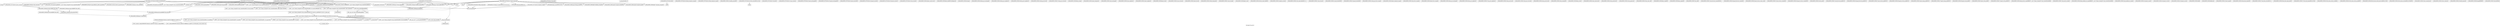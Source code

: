 digraph "Call graph: fix_move.ll" {
	label="Call graph: fix_move.ll";

	Node0x56491352c160 [shape=record,label="{_ZN9LAMMPS_NS7FixMoveC2EPNS_6LAMMPSEiPPc}"];
	Node0x56491352c160 -> Node0x5649136add30;
	Node0x56491352c160 -> Node0x5649136978f0;
	Node0x56491352c160 -> Node0x56491364bae0;
	Node0x56491352c160 -> Node0x5649135239e0;
	Node0x56491352c160 -> Node0x564913523850;
	Node0x56491352c160 -> Node0x564913523330;
	Node0x56491352c160 -> Node0x5649135dfe90;
	Node0x56491352c160 -> Node0x5649135caf50;
	Node0x56491352c160 -> Node0x56491351ec40;
	Node0x56491352c160 -> Node0x56491351e4c0;
	Node0x56491352c160 -> Node0x5649135e30b0;
	Node0x56491352c160 -> Node0x564913520f70;
	Node0x56491352c160 -> Node0x564913521a20;
	Node0x56491352c160 -> Node0x56491351e770;
	Node0x56491352c160 -> Node0x56491351f6c0;
	Node0x56491352c160 -> Node0x564913524b10;
	Node0x56491352c160 -> Node0x564913521ee0;
	Node0x56491352c160 -> Node0x56491351e440;
	Node0x5649135454c0 [shape=record,label="{_ZN9LAMMPS_NS7FixMove7setmaskEv}"];
	Node0x5649135465f0 [shape=record,label="{_ZN9LAMMPS_NS7FixMove4initEv}"];
	Node0x5649135465f0 -> Node0x564913547470;
	Node0x5649135465f0 -> Node0x5649136978f0;
	Node0x5649135465f0 -> Node0x56491364bae0;
	Node0x5649135465f0 -> Node0x5649135caf50;
	Node0x5649135465f0 -> Node0x5649135dfe90;
	Node0x5649135465f0 -> Node0x564913523330;
	Node0x5649135465f0 -> Node0x56491351ec40;
	Node0x5649135465f0 -> Node0x564913521ee0;
	Node0x5649135465f0 -> Node0x56491354b6d0;
	Node0x5649135465f0 -> Node0x564913524b90;
	Node0x5649135465f0 -> Node0x5649137a1600;
	Node0x5649135465f0 -> Node0x56491354a1b0;
	Node0x5649136add30 [shape=record,label="{_ZN9LAMMPS_NS3FixC2EPNS_6LAMMPSEiPPc}"];
	Node0x564913523330 [shape=record,label="{_ZN9LAMMPS_NS5Error3allERKNSt7__cxx1112basic_stringIcSt11char_traitsIcESaIcEEEiS8_}"];
	Node0x5649136978f0 [shape=record,label="{_ZNSaIcEC1Ev}"];
	Node0x56491364bae0 [shape=record,label="{_ZNSt7__cxx1112basic_stringIcSt11char_traitsIcESaIcEEC2IS3_EEPKcRKS3_}"];
	Node0x56491364bae0 -> Node0x564913524860;
	Node0x56491364bae0 -> Node0x56491378dcb0;
	Node0x56491364bae0 -> Node0x56491363fa10;
	Node0x56491364bae0 -> Node0x5649135cdbc0;
	Node0x56491364bae0 -> Node0x5649135a3d90;
	Node0x56491378db60 [shape=record,label="{__gxx_personality_v0}"];
	Node0x5649135dfe90 [shape=record,label="{_ZNSt7__cxx1112basic_stringIcSt11char_traitsIcESaIcEED1Ev}"];
	Node0x5649135caf50 [shape=record,label="{_ZNSaIcED1Ev}"];
	Node0x5649135e30b0 [shape=record,label="{strcmp}"];
	Node0x56491351e440 [shape=record,label="{_ZN9LAMMPS_NS5utils7numericEPKciS2_bPNS_6LAMMPSE}"];
	Node0x564913521ee0 [shape=record,label="{_ZN9LAMMPS_NS5utils8strmatchERKNSt7__cxx1112basic_stringIcSt11char_traitsIcESaIcEEES8_}"];
	Node0x564913524b10 [shape=record,label="{_ZN9LAMMPS_NS5utils6strdupERKNSt7__cxx1112basic_stringIcSt11char_traitsIcESaIcEEE}"];
	Node0x56491351e770 [shape=record,label="{sqrt}"];
	Node0x56491351f6c0 [shape=record,label="{llvm.fmuladd.f64}"];
	Node0x564913521a20 [shape=record,label="{_ZN9LAMMPS_NS7FixMove11grow_arraysEi}"];
	Node0x564913521a20 -> Node0x564913622650;
	Node0x564913521a20 -> Node0x564913592b30;
	Node0x564913520f70 [shape=record,label="{_ZN9LAMMPS_NS4Atom12add_callbackEi}"];
	Node0x56491351e4c0 [shape=record,label="{_ZN9LAMMPS_NS4Atom11style_matchEPKc}"];
	Node0x56491351ec40 [shape=record,label="{__dynamic_cast}"];
	Node0x564913523850 [shape=record,label="{_ZN9LAMMPS_NS6Domain5unmapEPKdiPd}"];
	Node0x5649135239e0 [shape=record,label="{_ZN9LAMMPS_NS3FixD2Ev}"];
	Node0x564913786560 [shape=record,label="{_ZN9LAMMPS_NS7FixMoveD2Ev}"];
	Node0x564913786560 -> Node0x5649136f9cb0;
	Node0x564913786560 -> Node0x56491358de40;
	Node0x564913786560 -> Node0x564913524b90;
	Node0x564913786560 -> Node0x564913520ee0;
	Node0x564913786560 -> Node0x5649135239e0;
	Node0x564913786560 -> Node0x5649135233b0;
	Node0x5649136f9cb0 [shape=record,label="{_ZN9LAMMPS_NS4Atom15delete_callbackEPKci}"];
	Node0x56491358de40 [shape=record,label="{__clang_call_terminate}"];
	Node0x56491358de40 -> Node0x5649135827c0;
	Node0x56491358de40 -> Node0x5649135489b0;
	Node0x5649135827c0 [shape=record,label="{__cxa_begin_catch}"];
	Node0x5649135489b0 [shape=record,label="{_ZSt9terminatev}"];
	Node0x564913524b90 [shape=record,label="{_ZN9LAMMPS_NS6Memory7destroyIdEEvRPPT_}"];
	Node0x564913524b90 -> Node0x56491357cc80;
	Node0x564913520ee0 [shape=record,label="{_ZN9LAMMPS_NS6Memory7destroyIdEEvRPT_}"];
	Node0x564913520ee0 -> Node0x56491357cc80;
	Node0x5649135233b0 [shape=record,label="{_ZdaPv}"];
	Node0x5649135367d0 [shape=record,label="{_ZN9LAMMPS_NS7FixMoveD0Ev}"];
	Node0x5649135367d0 -> Node0x564913540d90;
	Node0x564913540d90 [shape=record,label="{_ZdlPv}"];
	Node0x564913547470 [shape=record,label="{_ZN9LAMMPS_NS8Variable4findEPKc}"];
	Node0x5649137a1600 [shape=record,label="{_ZN9LAMMPS_NS8Variable10equalstyleEi}"];
	Node0x56491354a1b0 [shape=record,label="{_ZN9LAMMPS_NS8Variable9atomstyleEi}"];
	Node0x56491354b6d0 [shape=record,label="{_ZN9LAMMPS_NS6Memory6createIdEEPPT_RS4_iiPKc}"];
	Node0x56491354b6d0 -> Node0x56491354d210;
	Node0x56491354e180 [shape=record,label="{_ZN9LAMMPS_NS7FixMove17initial_integrateEi}"];
	Node0x56491354e180 -> Node0x56491351f6c0;
	Node0x56491354e180 -> Node0x56491354fc60;
	Node0x56491354e180 -> Node0x56491355ae80;
	Node0x56491354e180 -> Node0x564913559320;
	Node0x56491354e180 -> Node0x564913558560;
	Node0x56491354e180 -> Node0x564913557d40;
	Node0x56491354e180 -> Node0x56491354b6d0;
	Node0x56491354e180 -> Node0x564913524b90;
	Node0x56491354e180 -> Node0x564913556a10;
	Node0x56491354e180 -> Node0x564913555710;
	Node0x56491354e180 -> Node0x564913554ee0;
	Node0x56491354e180 -> Node0x564913553250;
	Node0x56491354e180 -> Node0x564913551110;
	Node0x56491354e180 -> Node0x5649135521b0;
	Node0x56491354fc60 [shape=record,label="{_ZN9LAMMPS_NS6Domain10remap_nearEPdS1_}"];
	Node0x564913551110 [shape=record,label="{sin}"];
	Node0x5649135521b0 [shape=record,label="{cos}"];
	Node0x564913553250 [shape=record,label="{_ZN9MathExtra9q_to_exyzEPdS0_S0_S0_}"];
	Node0x564913554ee0 [shape=record,label="{_ZN9MathExtra15omega_to_angmomEPdS0_S0_S0_S0_S0_}"];
	Node0x564913555710 [shape=record,label="{fmod}"];
	Node0x564913556a10 [shape=record,label="{_ZN9MathExtra8quatquatEPdS0_S0_}"];
	Node0x564913556a10 -> Node0x56491351f6c0;
	Node0x564913557d40 [shape=record,label="{_ZN9LAMMPS_NS6Modify17clearstep_computeEv}"];
	Node0x564913558560 [shape=record,label="{_ZN9LAMMPS_NS8Variable13compute_equalEi}"];
	Node0x564913559320 [shape=record,label="{_ZN9LAMMPS_NS8Variable12compute_atomEiiPdii}"];
	Node0x56491355ae80 [shape=record,label="{_ZN9LAMMPS_NS6Modify15addstep_computeEl}"];
	Node0x56491355fb70 [shape=record,label="{_ZN9LAMMPS_NS7FixMove15final_integrateEv}"];
	Node0x56491355fb70 -> Node0x56491351f6c0;
	Node0x564913560dc0 [shape=record,label="{_ZN9LAMMPS_NS7FixMove23initial_integrate_respaEiii}"];
	Node0x564913561e70 [shape=record,label="{_ZN9LAMMPS_NS7FixMove21final_integrate_respaEii}"];
	Node0x5649135e2820 [shape=record,label="{_ZN9LAMMPS_NS3Fix12modify_paramEiPPc}"];
	Node0x564913563930 [shape=record,label="{_ZN9LAMMPS_NS7FixMove12memory_usageEv}"];
	Node0x564913563930 -> Node0x56491351f6c0;
	Node0x564913565760 [shape=record,label="{_ZN9LAMMPS_NS7FixMove13write_restartEP8_IO_FILE}"];
	Node0x564913565760 -> Node0x564913566400;
	Node0x564913566400 [shape=record,label="{fwrite}"];
	Node0x5649135671a0 [shape=record,label="{_ZN9LAMMPS_NS7FixMove7restartEPc}"];
	Node0x564913622650 [shape=record,label="{_ZN9LAMMPS_NS6Memory4growIdEEPPT_RS4_iiPKc}"];
	Node0x564913622650 -> Node0x56491354b6d0;
	Node0x564913622650 -> Node0x5649135687b0;
	Node0x564913592b30 [shape=record,label="{_ZN9LAMMPS_NS6Memory4growIdEEPT_RS3_iPKc}"];
	Node0x564913592b30 -> Node0x564913569690;
	Node0x564913592b30 -> Node0x5649135687b0;
	Node0x56491356a570 [shape=record,label="{_ZN9LAMMPS_NS7FixMove11copy_arraysEiii}"];
	Node0x56491356b730 [shape=record,label="{_ZN9LAMMPS_NS7FixMove10set_arraysEi}"];
	Node0x56491356b730 -> Node0x564913523850;
	Node0x56491356b730 -> Node0x5649136978f0;
	Node0x56491356b730 -> Node0x56491364bae0;
	Node0x56491356b730 -> Node0x56491351f6c0;
	Node0x56491356b730 -> Node0x5649135521b0;
	Node0x56491356b730 -> Node0x564913523330;
	Node0x56491356b730 -> Node0x5649135dfe90;
	Node0x56491356b730 -> Node0x5649135caf50;
	Node0x56491356b730 -> Node0x564913551110;
	Node0x5649137a7360 [shape=record,label="{_ZN9LAMMPS_NS7FixMove13pack_exchangeEiPd}"];
	Node0x5649137a73e0 [shape=record,label="{_ZN9LAMMPS_NS7FixMove15unpack_exchangeEiPd}"];
	Node0x5649137a7460 [shape=record,label="{_ZN9LAMMPS_NS7FixMove12pack_restartEiPd}"];
	Node0x5649137a74e0 [shape=record,label="{_ZN9LAMMPS_NS7FixMove14unpack_restartEii}"];
	Node0x5649137a7560 [shape=record,label="{_ZN9LAMMPS_NS7FixMove15maxsize_restartEv}"];
	Node0x5649137a75e0 [shape=record,label="{_ZN9LAMMPS_NS7FixMove12size_restartEi}"];
	Node0x56491356c220 [shape=record,label="{_ZN9LAMMPS_NS7FixMove8reset_dtEv}"];
	Node0x56491356c220 -> Node0x5649136978f0;
	Node0x56491356c220 -> Node0x56491364bae0;
	Node0x56491356c220 -> Node0x5649135caf50;
	Node0x56491356c220 -> Node0x5649135dfe90;
	Node0x56491356c220 -> Node0x564913523330;
	Node0x56491356d750 [shape=record,label="{_ZN9LAMMPS_NS3Fix16post_constructorEv}"];
	Node0x56491356dfe0 [shape=record,label="{_ZN9LAMMPS_NS3Fix9init_listEiPNS_9NeighListE}"];
	Node0x56491356f420 [shape=record,label="{_ZN9LAMMPS_NS3Fix5setupEi}"];
	Node0x564913570130 [shape=record,label="{_ZN9LAMMPS_NS3Fix18setup_pre_exchangeEv}"];
	Node0x5649135711e0 [shape=record,label="{_ZN9LAMMPS_NS3Fix18setup_pre_neighborEv}"];
	Node0x564913572480 [shape=record,label="{_ZN9LAMMPS_NS3Fix19setup_post_neighborEv}"];
	Node0x564913573780 [shape=record,label="{_ZN9LAMMPS_NS3Fix15setup_pre_forceEi}"];
	Node0x564913573fb0 [shape=record,label="{_ZN9LAMMPS_NS3Fix17setup_pre_reverseEii}"];
	Node0x564913575230 [shape=record,label="{_ZN9LAMMPS_NS3Fix9min_setupEi}"];
	Node0x564913575f40 [shape=record,label="{_ZN9LAMMPS_NS3Fix14post_integrateEv}"];
	Node0x564913576e60 [shape=record,label="{_ZN9LAMMPS_NS3Fix12pre_exchangeEv}"];
	Node0x564913577fc0 [shape=record,label="{_ZN9LAMMPS_NS3Fix12pre_neighborEv}"];
	Node0x5649135792c0 [shape=record,label="{_ZN9LAMMPS_NS3Fix13post_neighborEv}"];
	Node0x564913579af0 [shape=record,label="{_ZN9LAMMPS_NS3Fix9pre_forceEi}"];
	Node0x56491357ad70 [shape=record,label="{_ZN9LAMMPS_NS3Fix11pre_reverseEii}"];
	Node0x56491357ba80 [shape=record,label="{_ZN9LAMMPS_NS3Fix10post_forceEi}"];
	Node0x56491357c9a0 [shape=record,label="{_ZN9LAMMPS_NS3Fix15fused_integrateEi}"];
	Node0x56491357db00 [shape=record,label="{_ZN9LAMMPS_NS3Fix11end_of_stepEv}"];
	Node0x56491357ee00 [shape=record,label="{_ZN9LAMMPS_NS3Fix8post_runEv}"];
	Node0x56491357f630 [shape=record,label="{_ZN9LAMMPS_NS3Fix18write_restart_fileEPKc}"];
	Node0x5649135808b0 [shape=record,label="{_ZN9LAMMPS_NS3Fix13update_arraysEii}"];
	Node0x5649135815c0 [shape=record,label="{_ZN9LAMMPS_NS3Fix12set_moleculeEiiiPdS1_S1_}"];
	Node0x5649135824e0 [shape=record,label="{_ZN9LAMMPS_NS3Fix11clear_bonusEv}"];
	Node0x564913583640 [shape=record,label="{_ZN9LAMMPS_NS3Fix11pack_borderEiPiPd}"];
	Node0x564913584940 [shape=record,label="{_ZN9LAMMPS_NS3Fix13unpack_borderEiiPd}"];
	Node0x564913585170 [shape=record,label="{_ZN9LAMMPS_NS3Fix21setup_pre_force_respaEii}"];
	Node0x5649135863f0 [shape=record,label="{_ZN9LAMMPS_NS3Fix20post_integrate_respaEii}"];
	Node0x564913587100 [shape=record,label="{_ZN9LAMMPS_NS3Fix15pre_force_respaEiii}"];
	Node0x564913588020 [shape=record,label="{_ZN9LAMMPS_NS3Fix16post_force_respaEiii}"];
	Node0x564913589180 [shape=record,label="{_ZN9LAMMPS_NS3Fix16min_pre_exchangeEv}"];
	Node0x56491358a480 [shape=record,label="{_ZN9LAMMPS_NS3Fix16min_pre_neighborEv}"];
	Node0x56491358acb0 [shape=record,label="{_ZN9LAMMPS_NS3Fix17min_post_neighborEv}"];
	Node0x56491358bf30 [shape=record,label="{_ZN9LAMMPS_NS3Fix13min_pre_forceEi}"];
	Node0x56491358cc40 [shape=record,label="{_ZN9LAMMPS_NS3Fix15min_pre_reverseEii}"];
	Node0x56491358db60 [shape=record,label="{_ZN9LAMMPS_NS3Fix14min_post_forceEi}"];
	Node0x56491358ecc0 [shape=record,label="{_ZN9LAMMPS_NS3Fix10min_energyEPd}"];
	Node0x56491356d0a0 [shape=record,label="{_ZN9LAMMPS_NS3Fix9min_storeEv}"];
	Node0x564913597280 [shape=record,label="{_ZN9LAMMPS_NS3Fix14min_clearstoreEv}"];
	Node0x56491359a9a0 [shape=record,label="{_ZN9LAMMPS_NS3Fix13min_pushstoreEv}"];
	Node0x56491359b080 [shape=record,label="{_ZN9LAMMPS_NS3Fix12min_popstoreEv}"];
	Node0x56491355bfb0 [shape=record,label="{_ZN9LAMMPS_NS3Fix13min_reset_refEv}"];
	Node0x56491359cde0 [shape=record,label="{_ZN9LAMMPS_NS3Fix8min_stepEdPd}"];
	Node0x5649135a63a0 [shape=record,label="{_ZN9LAMMPS_NS3Fix9max_alphaEPd}"];
	Node0x5649135a7220 [shape=record,label="{_ZN9LAMMPS_NS3Fix7min_dofEv}"];
	Node0x5649135a8a10 [shape=record,label="{_ZN9LAMMPS_NS3Fix17pack_forward_commEiPiPdiS1_}"];
	Node0x5649135a9890 [shape=record,label="{_ZN9LAMMPS_NS3Fix19unpack_forward_commEiiPd}"];
	Node0x5649135ab590 [shape=record,label="{_ZN9LAMMPS_NS3Fix22pack_reverse_comm_sizeEii}"];
	Node0x5649135ac410 [shape=record,label="{_ZN9LAMMPS_NS3Fix17pack_reverse_commEiiPd}"];
	Node0x5649135adc20 [shape=record,label="{_ZN9LAMMPS_NS3Fix19unpack_reverse_commEiPiPd}"];
	Node0x5649135aeaa0 [shape=record,label="{_ZN9LAMMPS_NS3Fix10reset_gridEv}"];
	Node0x5649135b9400 [shape=record,label="{_ZN9LAMMPS_NS3Fix17pack_forward_gridEiPviPi}"];
	Node0x5649135b9ff0 [shape=record,label="{_ZN9LAMMPS_NS3Fix19unpack_forward_gridEiPviPi}"];
	Node0x5649135bae70 [shape=record,label="{_ZN9LAMMPS_NS3Fix17pack_reverse_gridEiPviPi}"];
	Node0x5649135c27d0 [shape=record,label="{_ZN9LAMMPS_NS3Fix19unpack_reverse_gridEiPviPi}"];
	Node0x5649135c3320 [shape=record,label="{_ZN9LAMMPS_NS3Fix15pack_remap_gridEiPviPi}"];
	Node0x5649135c3fa0 [shape=record,label="{_ZN9LAMMPS_NS3Fix17unpack_remap_gridEiPviPi}"];
	Node0x5649135c4b30 [shape=record,label="{_ZN9LAMMPS_NS3Fix16unpack_read_gridEiPc}"];
	Node0x5649135c56c0 [shape=record,label="{_ZN9LAMMPS_NS3Fix15pack_write_gridEiPv}"];
	Node0x5649135c9b00 [shape=record,label="{_ZN9LAMMPS_NS3Fix17unpack_write_gridEiPvPi}"];
	Node0x5649136f3fc0 [shape=record,label="{_ZN9LAMMPS_NS3Fix16get_grid_by_nameERKNSt7__cxx1112basic_stringIcSt11char_traitsIcESaIcEEERi}"];
	Node0x5649135d4060 [shape=record,label="{_ZN9LAMMPS_NS3Fix17get_grid_by_indexEi}"];
	Node0x5649135d55c0 [shape=record,label="{_ZN9LAMMPS_NS3Fix20get_griddata_by_nameEiRKNSt7__cxx1112basic_stringIcSt11char_traitsIcESaIcEEERi}"];
	Node0x5649135d6170 [shape=record,label="{_ZN9LAMMPS_NS3Fix21get_griddata_by_indexEi}"];
	Node0x5649135d61f0 [shape=record,label="{_ZN9LAMMPS_NS3Fix14compute_scalarEv}"];
	Node0x5649135d6610 [shape=record,label="{_ZN9LAMMPS_NS3Fix14compute_vectorEi}"];
	Node0x5649135d6f80 [shape=record,label="{_ZN9LAMMPS_NS3Fix13compute_arrayEii}"];
	Node0x5649135d7490 [shape=record,label="{_ZN9LAMMPS_NS3Fix3dofEi}"];
	Node0x5649135d8830 [shape=record,label="{_ZN9LAMMPS_NS3Fix6deformEi}"];
	Node0x5649135d9290 [shape=record,label="{_ZN9LAMMPS_NS3Fix12reset_targetEd}"];
	Node0x5649135d9630 [shape=record,label="{_ZN9LAMMPS_NS3Fix16read_data_headerEPc}"];
	Node0x5649135d9ff0 [shape=record,label="{_ZN9LAMMPS_NS3Fix17read_data_sectionEPciS1_i}"];
	Node0x5649135dc2a0 [shape=record,label="{_ZN9LAMMPS_NS3Fix20read_data_skip_linesEPc}"];
	Node0x5649135dccc0 [shape=record,label="{_ZN9LAMMPS_NS3Fix17write_data_headerEP8_IO_FILEi}"];
	Node0x5649135dd5e0 [shape=record,label="{_ZN9LAMMPS_NS3Fix23write_data_section_sizeEiRiS1_}"];
	Node0x5649135ddc70 [shape=record,label="{_ZN9LAMMPS_NS3Fix23write_data_section_packEiPPd}"];
	Node0x5649135de770 [shape=record,label="{_ZN9LAMMPS_NS3Fix26write_data_section_keywordEiP8_IO_FILE}"];
	Node0x5649135df230 [shape=record,label="{_ZN9LAMMPS_NS3Fix18write_data_sectionEiP8_IO_FILEiPPdi}"];
	Node0x5649135e0170 [shape=record,label="{_ZN9LAMMPS_NS3Fix13zero_momentumEv}"];
	Node0x5649135e06c0 [shape=record,label="{_ZN9LAMMPS_NS3Fix13zero_rotationEv}"];
	Node0x5649135e1370 [shape=record,label="{_ZN9LAMMPS_NS3Fix15rebuild_specialEv}"];
	Node0x5649135e1890 [shape=record,label="{_ZN9LAMMPS_NS3Fix5imageERPiRPPd}"];
	Node0x5649135e3a30 [shape=record,label="{_ZN9LAMMPS_NS3Fix7extractEPKcRi}"];
	Node0x564913524860 [shape=record,label="{_ZNSt7__cxx1112basic_stringIcSt11char_traitsIcESaIcEE13_M_local_dataEv}"];
	Node0x56491378dcb0 [shape=record,label="{_ZNSt7__cxx1112basic_stringIcSt11char_traitsIcESaIcEE12_Alloc_hiderC1EPcRKS3_}"];
	Node0x5649135cdbc0 [shape=record,label="{_ZNSt7__cxx1112basic_stringIcSt11char_traitsIcESaIcEE12_M_constructIPKcEEvT_S8_}"];
	Node0x5649135cdbc0 -> Node0x5649135e99d0;
	Node0x56491363fa10 [shape=record,label="{_ZNSt11char_traitsIcE6lengthEPKc}"];
	Node0x56491363fa10 -> Node0x5649135ed3e0;
	Node0x56491363fa10 -> Node0x5649135eee20;
	Node0x5649135a3d90 [shape=record,label="{_ZNSt7__cxx1112basic_stringIcSt11char_traitsIcESaIcEE12_Alloc_hiderD2Ev}"];
	Node0x5649135a3d90 -> Node0x5649135f23b0;
	Node0x5649135e99d0 [shape=record,label="{_ZNSt7__cxx1112basic_stringIcSt11char_traitsIcESaIcEE16_M_construct_auxIPKcEEvT_S8_St12__false_type}"];
	Node0x5649135e99d0 -> Node0x5649135f3b80;
	Node0x5649135f3b80 [shape=record,label="{_ZNSt7__cxx1112basic_stringIcSt11char_traitsIcESaIcEE12_M_constructIPKcEEvT_S8_St20forward_iterator_tag}"];
	Node0x5649135f3b80 -> Node0x5649135f55a0;
	Node0x5649135f3b80 -> Node0x5649135f6c30;
	Node0x5649135f3b80 -> Node0x5649135f8640;
	Node0x5649135f3b80 -> Node0x5649135f8e10;
	Node0x5649135f3b80 -> Node0x5649135fa340;
	Node0x5649135f3b80 -> Node0x5649135fb770;
	Node0x5649135f3b80 -> Node0x5649135fc000;
	Node0x5649135f3b80 -> Node0x5649135fda00;
	Node0x5649135f3b80 -> Node0x5649135827c0;
	Node0x5649135f3b80 -> Node0x5649137a78f0;
	Node0x5649135f3b80 -> Node0x5649137a7970;
	Node0x5649135f3b80 -> Node0x5649137a79f0;
	Node0x5649135f3b80 -> Node0x5649136000c0;
	Node0x5649135f3b80 -> Node0x56491358de40;
	Node0x5649135f55a0 [shape=record,label="{_ZN9__gnu_cxx17__is_null_pointerIKcEEbPT_}"];
	Node0x5649135f6c30 [shape=record,label="{_ZSt19__throw_logic_errorPKc}"];
	Node0x5649135f8640 [shape=record,label="{_ZSt8distanceIPKcENSt15iterator_traitsIT_E15difference_typeES3_S3_}"];
	Node0x5649135f8640 -> Node0x564913601fe0;
	Node0x5649135f8640 -> Node0x5649136031e0;
	Node0x5649135fa340 [shape=record,label="{_ZNSt7__cxx1112basic_stringIcSt11char_traitsIcESaIcEE7_M_dataEPc}"];
	Node0x5649135f8e10 [shape=record,label="{_ZNSt7__cxx1112basic_stringIcSt11char_traitsIcESaIcEE9_M_createERmm}"];
	Node0x5649135fb770 [shape=record,label="{_ZNSt7__cxx1112basic_stringIcSt11char_traitsIcESaIcEE11_M_capacityEm}"];
	Node0x5649135fda00 [shape=record,label="{_ZNSt7__cxx1112basic_stringIcSt11char_traitsIcESaIcEE13_S_copy_charsEPcPKcS7_}"];
	Node0x5649135fc000 [shape=record,label="{_ZNKSt7__cxx1112basic_stringIcSt11char_traitsIcESaIcEE7_M_dataEv}"];
	Node0x5649137a78f0 [shape=record,label="{_ZNSt7__cxx1112basic_stringIcSt11char_traitsIcESaIcEE10_M_disposeEv}"];
	Node0x5649137a7970 [shape=record,label="{__cxa_rethrow}"];
	Node0x5649137a79f0 [shape=record,label="{__cxa_end_catch}"];
	Node0x5649136000c0 [shape=record,label="{_ZNSt7__cxx1112basic_stringIcSt11char_traitsIcESaIcEE13_M_set_lengthEm}"];
	Node0x5649136031e0 [shape=record,label="{_ZSt10__distanceIPKcENSt15iterator_traitsIT_E15difference_typeES3_S3_St26random_access_iterator_tag}"];
	Node0x564913601fe0 [shape=record,label="{_ZSt19__iterator_categoryIPKcENSt15iterator_traitsIT_E17iterator_categoryERKS3_}"];
	Node0x5649135ed3e0 [shape=record,label="{_ZN9__gnu_cxx11char_traitsIcE6lengthEPKc}"];
	Node0x5649135ed3e0 -> Node0x564913608b40;
	Node0x5649135eee20 [shape=record,label="{strlen}"];
	Node0x564913608b40 [shape=record,label="{_ZN9__gnu_cxx11char_traitsIcE2eqERKcS3_}"];
	Node0x5649135f23b0 [shape=record,label="{_ZNSaIcED2Ev}"];
	Node0x56491357cc80 [shape=record,label="{_ZN9LAMMPS_NS6Memory5sfreeEPv}"];
	Node0x56491354d210 [shape=record,label="{_ZN9LAMMPS_NS6Memory7smallocElPKc}"];
	Node0x5649135687b0 [shape=record,label="{_ZN9LAMMPS_NS6Memory8sreallocEPvlPKc}"];
	Node0x564913569690 [shape=record,label="{_ZN9LAMMPS_NS6Memory6createIdEEPT_RS3_iPKc}"];
	Node0x564913569690 -> Node0x56491354d210;
}

